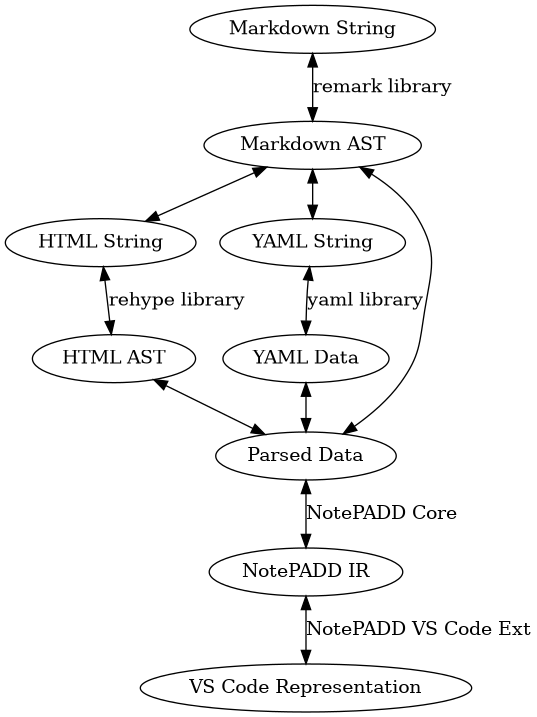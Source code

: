 @startdot dataRepresentations
graph G {
	edge [dir=both]

	mdstr[label="Markdown String"]
	mdast[label="Markdown AST"]
	html[label="HTML String"]
	hast[label="HTML AST"]
	yaml[label="YAML String"]
	ydata[label="YAML Data"]
	prsd[label="Parsed Data"]
	npir[label="NotePADD IR"]
	vscr[label="VS Code Representation"]

	mdstr -- mdast [label="remark library"]
	mdast -- {html, yaml}
	html -- hast [label="rehype library"]
	yaml -- ydata [label="yaml library"]
	{mdast, hast, ydata} -- prsd
	prsd -- npir [label="NotePADD Core"]
	npir -- vscr [label="NotePADD VS Code Ext"]
}
@enddot
